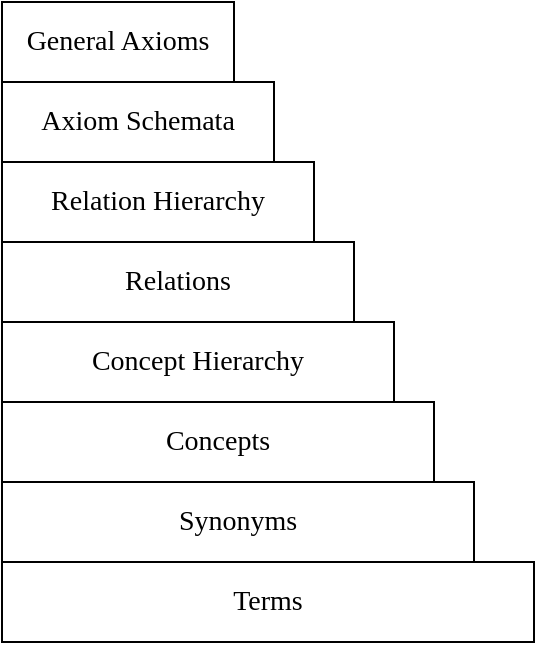 <mxfile version="24.7.6">
  <diagram id="C5RBs43oDa-KdzZeNtuy" name="Page-1">
    <mxGraphModel dx="1434" dy="453" grid="1" gridSize="10" guides="1" tooltips="1" connect="1" arrows="1" fold="1" page="1" pageScale="1" pageWidth="827" pageHeight="1169" math="0" shadow="0">
      <root>
        <mxCell id="WIyWlLk6GJQsqaUBKTNV-0" />
        <mxCell id="WIyWlLk6GJQsqaUBKTNV-1" parent="WIyWlLk6GJQsqaUBKTNV-0" />
        <mxCell id="MkGPu0e_TaRV-qnB0zhB-0" value="Synonyms" style="rounded=0;whiteSpace=wrap;html=1;fontFamily=Garamond;fontSize=14;" vertex="1" parent="WIyWlLk6GJQsqaUBKTNV-1">
          <mxGeometry x="284" y="850" width="236" height="40" as="geometry" />
        </mxCell>
        <mxCell id="MkGPu0e_TaRV-qnB0zhB-1" value="Terms" style="rounded=0;whiteSpace=wrap;html=1;fontFamily=Garamond;fontSize=14;" vertex="1" parent="WIyWlLk6GJQsqaUBKTNV-1">
          <mxGeometry x="284" y="890" width="266" height="40" as="geometry" />
        </mxCell>
        <mxCell id="MkGPu0e_TaRV-qnB0zhB-2" value="Concepts" style="rounded=0;whiteSpace=wrap;html=1;fontFamily=Garamond;fontSize=14;" vertex="1" parent="WIyWlLk6GJQsqaUBKTNV-1">
          <mxGeometry x="284" y="810" width="216" height="40" as="geometry" />
        </mxCell>
        <mxCell id="MkGPu0e_TaRV-qnB0zhB-3" value="Concept Hierarchy" style="rounded=0;whiteSpace=wrap;html=1;fontFamily=Garamond;fontSize=14;" vertex="1" parent="WIyWlLk6GJQsqaUBKTNV-1">
          <mxGeometry x="284" y="770" width="196" height="40" as="geometry" />
        </mxCell>
        <mxCell id="MkGPu0e_TaRV-qnB0zhB-4" value="Relations" style="rounded=0;whiteSpace=wrap;html=1;fontFamily=Garamond;fontSize=14;" vertex="1" parent="WIyWlLk6GJQsqaUBKTNV-1">
          <mxGeometry x="284" y="730" width="176" height="40" as="geometry" />
        </mxCell>
        <mxCell id="MkGPu0e_TaRV-qnB0zhB-5" value="Relation Hierarchy" style="rounded=0;whiteSpace=wrap;html=1;fontFamily=Garamond;fontSize=14;" vertex="1" parent="WIyWlLk6GJQsqaUBKTNV-1">
          <mxGeometry x="284" y="690" width="156" height="40" as="geometry" />
        </mxCell>
        <mxCell id="MkGPu0e_TaRV-qnB0zhB-6" value="Axiom Schemata" style="rounded=0;whiteSpace=wrap;html=1;fontFamily=Garamond;fontSize=14;" vertex="1" parent="WIyWlLk6GJQsqaUBKTNV-1">
          <mxGeometry x="284" y="650" width="136" height="40" as="geometry" />
        </mxCell>
        <mxCell id="MkGPu0e_TaRV-qnB0zhB-7" value="General Axioms" style="rounded=0;whiteSpace=wrap;html=1;fontFamily=Garamond;fontSize=14;" vertex="1" parent="WIyWlLk6GJQsqaUBKTNV-1">
          <mxGeometry x="284" y="610" width="116" height="40" as="geometry" />
        </mxCell>
      </root>
    </mxGraphModel>
  </diagram>
</mxfile>
